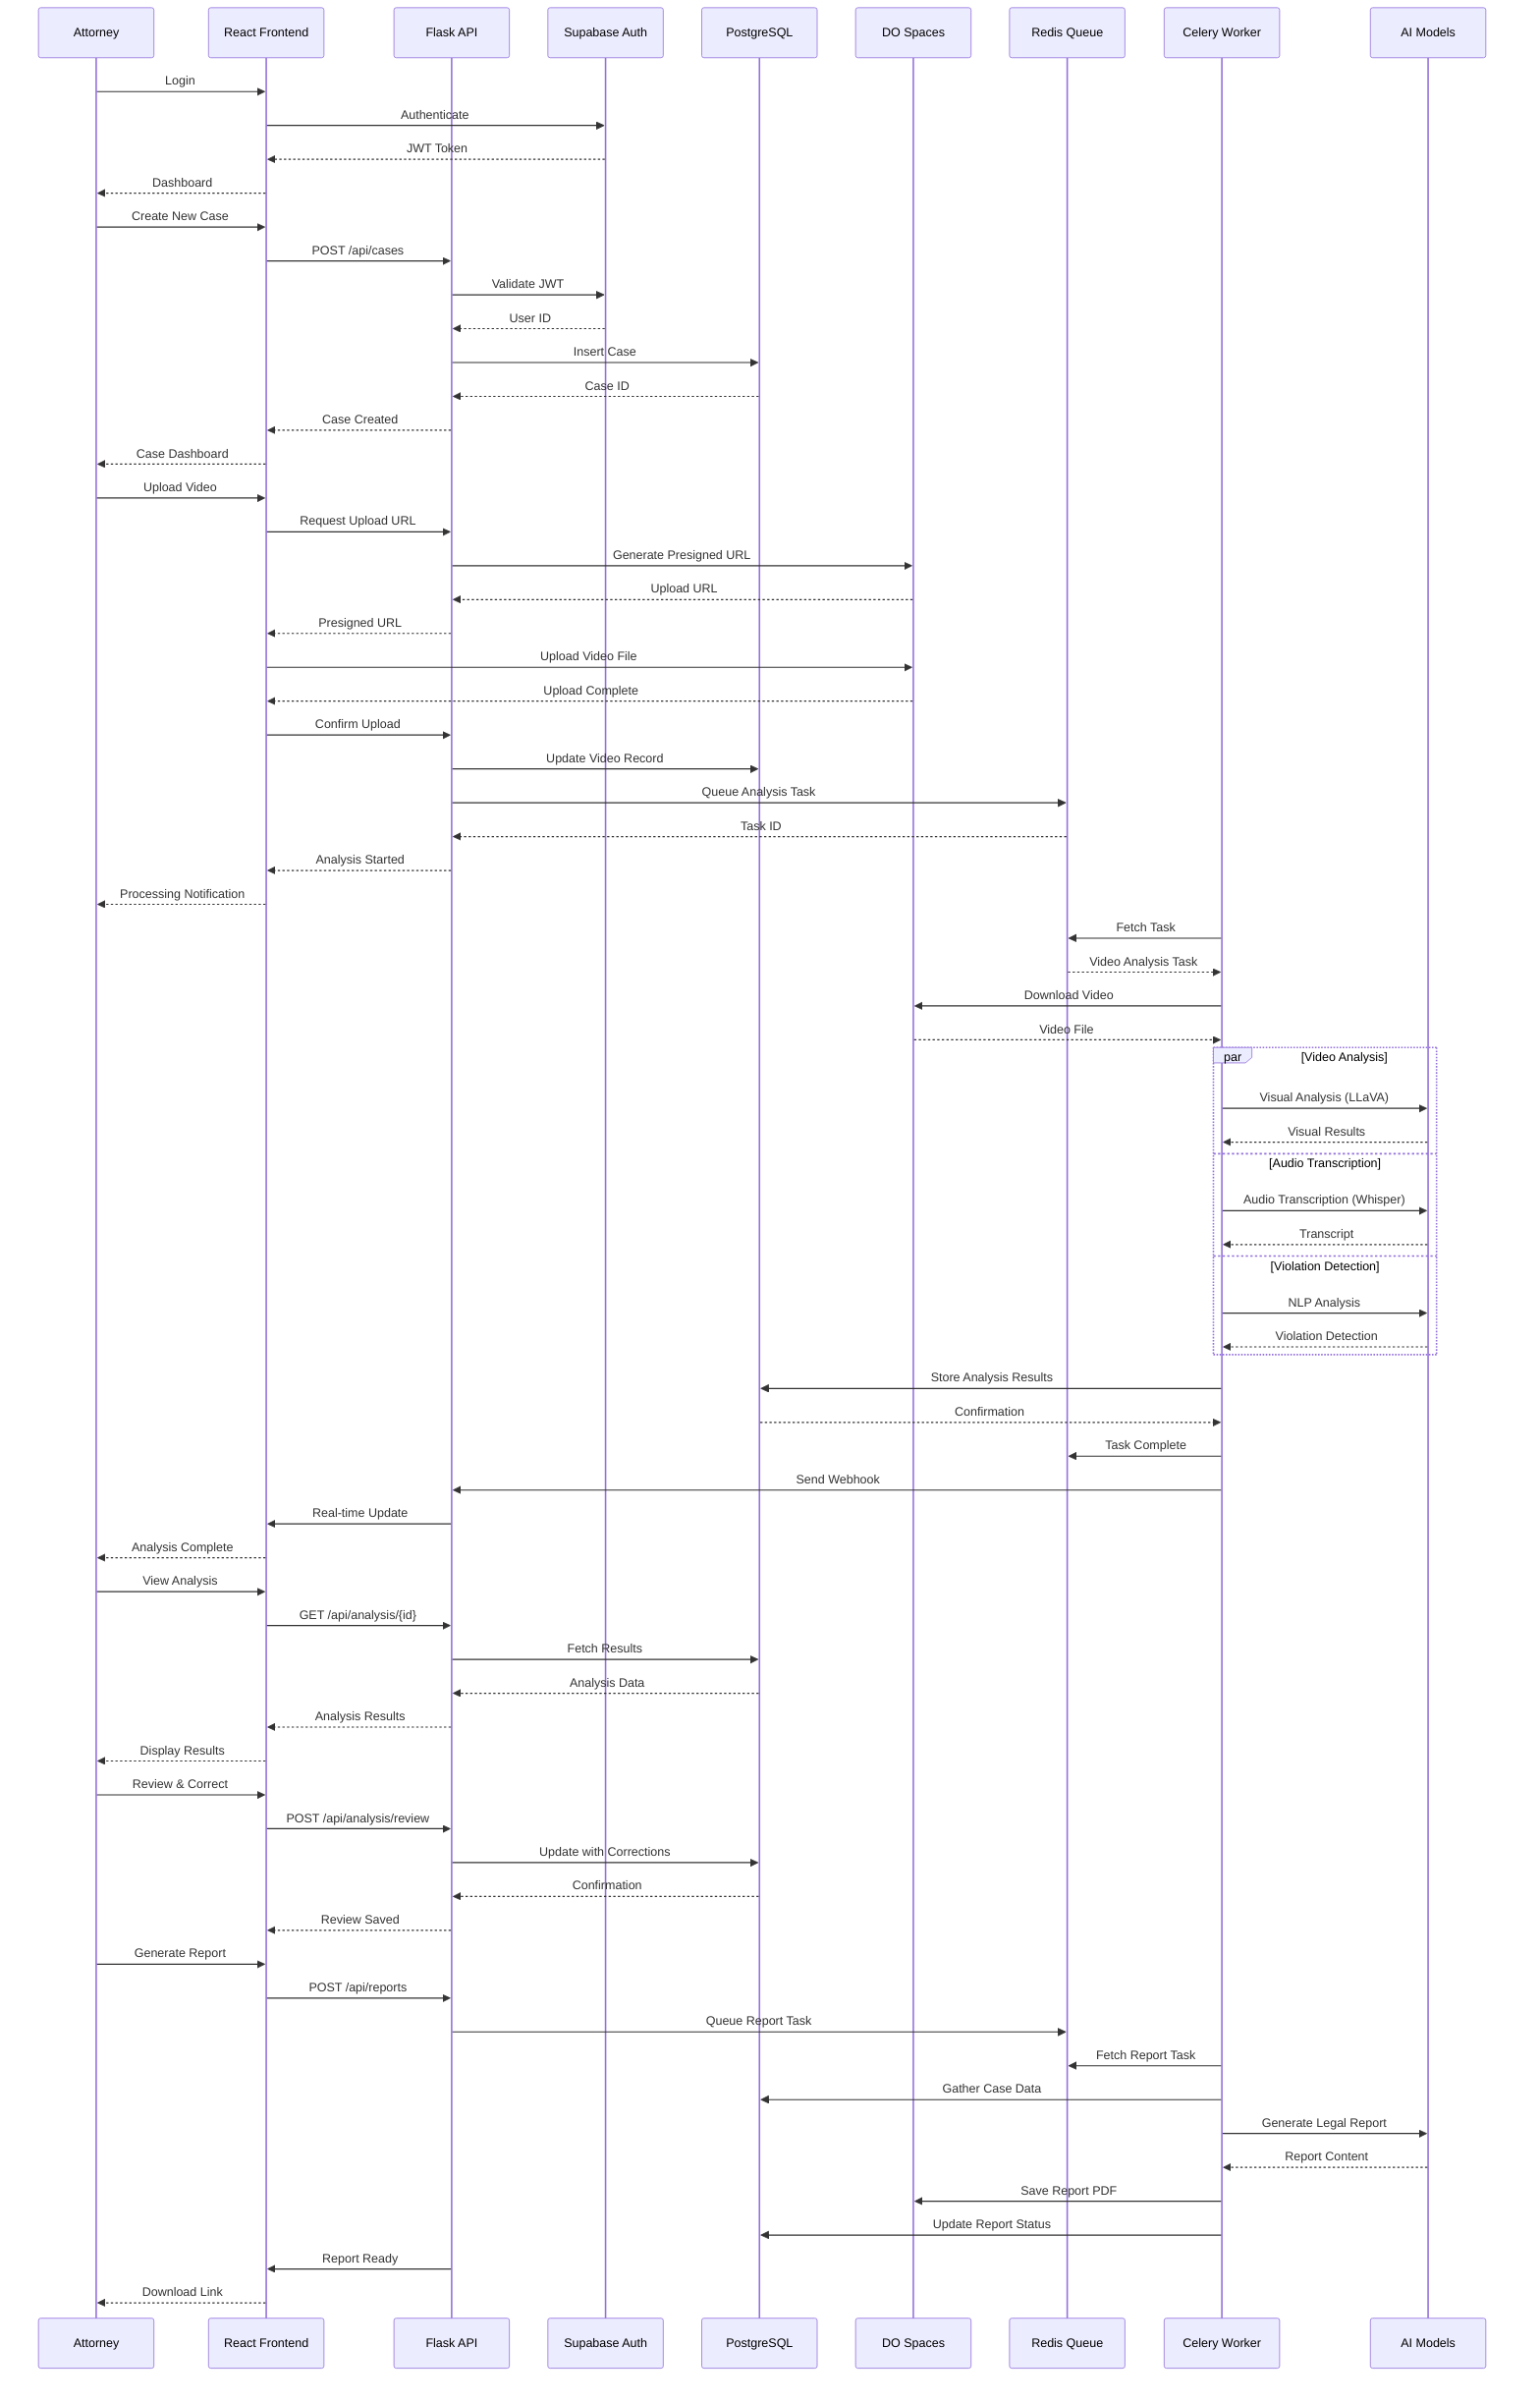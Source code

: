 sequenceDiagram
    participant Attorney as Attorney
    participant Frontend as React Frontend
    participant API as Flask API
    participant Auth as Supabase Auth
    participant DB as PostgreSQL
    participant Storage as DO Spaces
    participant Queue as Redis Queue
    participant Worker as Celery Worker
    participant AI as AI Models

    %% Authentication Flow
    Attorney->>Frontend: Login
    Frontend->>Auth: Authenticate
    Auth-->>Frontend: JWT Token
    Frontend-->>Attorney: Dashboard

    %% Case Creation
    Attorney->>Frontend: Create New Case
    Frontend->>API: POST /api/cases
    API->>Auth: Validate JWT
    Auth-->>API: User ID
    API->>DB: Insert Case
    DB-->>API: Case ID
    API-->>Frontend: Case Created
    Frontend-->>Attorney: Case Dashboard

    %% Video Upload Flow
    Attorney->>Frontend: Upload Video
    Frontend->>API: Request Upload URL
    API->>Storage: Generate Presigned URL
    Storage-->>API: Upload URL
    API-->>Frontend: Presigned URL
    Frontend->>Storage: Upload Video File
    Storage-->>Frontend: Upload Complete
    Frontend->>API: Confirm Upload
    API->>DB: Update Video Record
    
    %% AI Analysis Initiation
    API->>Queue: Queue Analysis Task
    Queue-->>API: Task ID
    API-->>Frontend: Analysis Started
    Frontend-->>Attorney: Processing Notification

    %% AI Processing
    Worker->>Queue: Fetch Task
    Queue-->>Worker: Video Analysis Task
    Worker->>Storage: Download Video
    Storage-->>Worker: Video File
    
    %% Parallel AI Processing
    par Video Analysis
        Worker->>AI: Visual Analysis (LLaVA)
        AI-->>Worker: Visual Results
    and Audio Transcription
        Worker->>AI: Audio Transcription (Whisper)
        AI-->>Worker: Transcript
    and Violation Detection
        Worker->>AI: NLP Analysis
        AI-->>Worker: Violation Detection
    end
    
    %% Store Results
    Worker->>DB: Store Analysis Results
    DB-->>Worker: Confirmation
    Worker->>Queue: Task Complete
    
    %% Notification
    Worker->>API: Send Webhook
    API->>Frontend: Real-time Update
    Frontend-->>Attorney: Analysis Complete

    %% Review Results
    Attorney->>Frontend: View Analysis
    Frontend->>API: GET /api/analysis/{id}
    API->>DB: Fetch Results
    DB-->>API: Analysis Data
    API-->>Frontend: Analysis Results
    Frontend-->>Attorney: Display Results

    %% Human Review
    Attorney->>Frontend: Review & Correct
    Frontend->>API: POST /api/analysis/review
    API->>DB: Update with Corrections
    DB-->>API: Confirmation
    API-->>Frontend: Review Saved

    %% Report Generation
    Attorney->>Frontend: Generate Report
    Frontend->>API: POST /api/reports
    API->>Queue: Queue Report Task
    Worker->>Queue: Fetch Report Task
    Worker->>DB: Gather Case Data
    Worker->>AI: Generate Legal Report
    AI-->>Worker: Report Content
    Worker->>Storage: Save Report PDF
    Worker->>DB: Update Report Status
    API->>Frontend: Report Ready
    Frontend-->>Attorney: Download Link